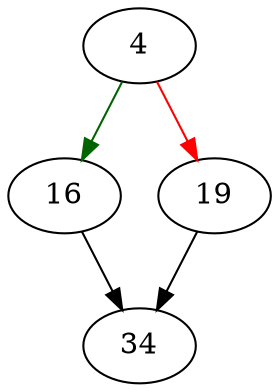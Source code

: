 strict digraph "sqlite3TriggerSelectStep" {
	// Node definitions.
	4 [entry=true];
	16;
	19;
	34;

	// Edge definitions.
	4 -> 16 [
		color=darkgreen
		cond=true
	];
	4 -> 19 [
		color=red
		cond=false
	];
	16 -> 34;
	19 -> 34;
}